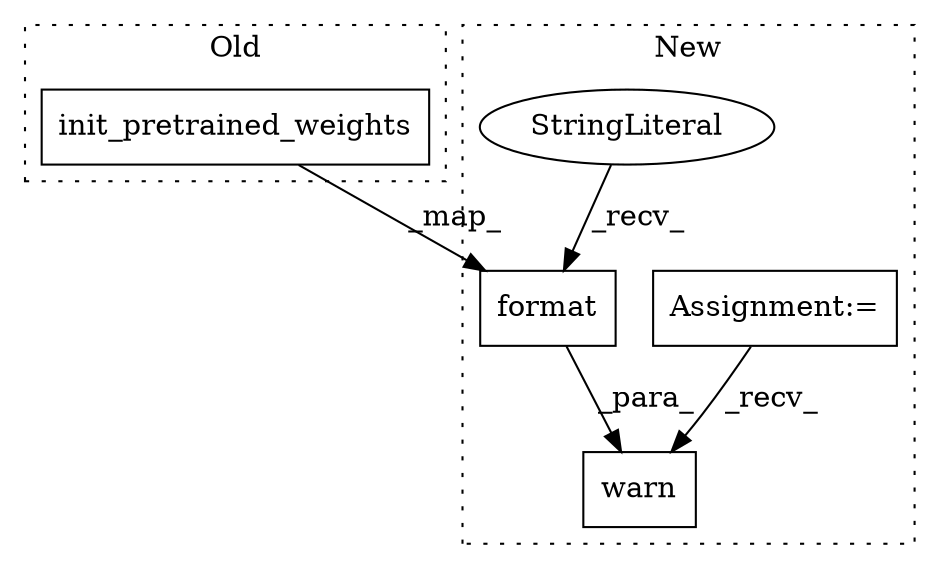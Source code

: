 digraph G {
subgraph cluster0 {
1 [label="init_pretrained_weights" a="32" s="6406,6467" l="24,1" shape="box"];
label = "Old";
style="dotted";
}
subgraph cluster1 {
2 [label="format" a="32" s="6478,6516" l="7,1" shape="box"];
3 [label="warn" a="32" s="6400,6517" l="5,1" shape="box"];
4 [label="Assignment:=" a="7" s="6270" l="8" shape="box"];
5 [label="StringLiteral" a="45" s="6405" l="72" shape="ellipse"];
label = "New";
style="dotted";
}
1 -> 2 [label="_map_"];
2 -> 3 [label="_para_"];
4 -> 3 [label="_recv_"];
5 -> 2 [label="_recv_"];
}